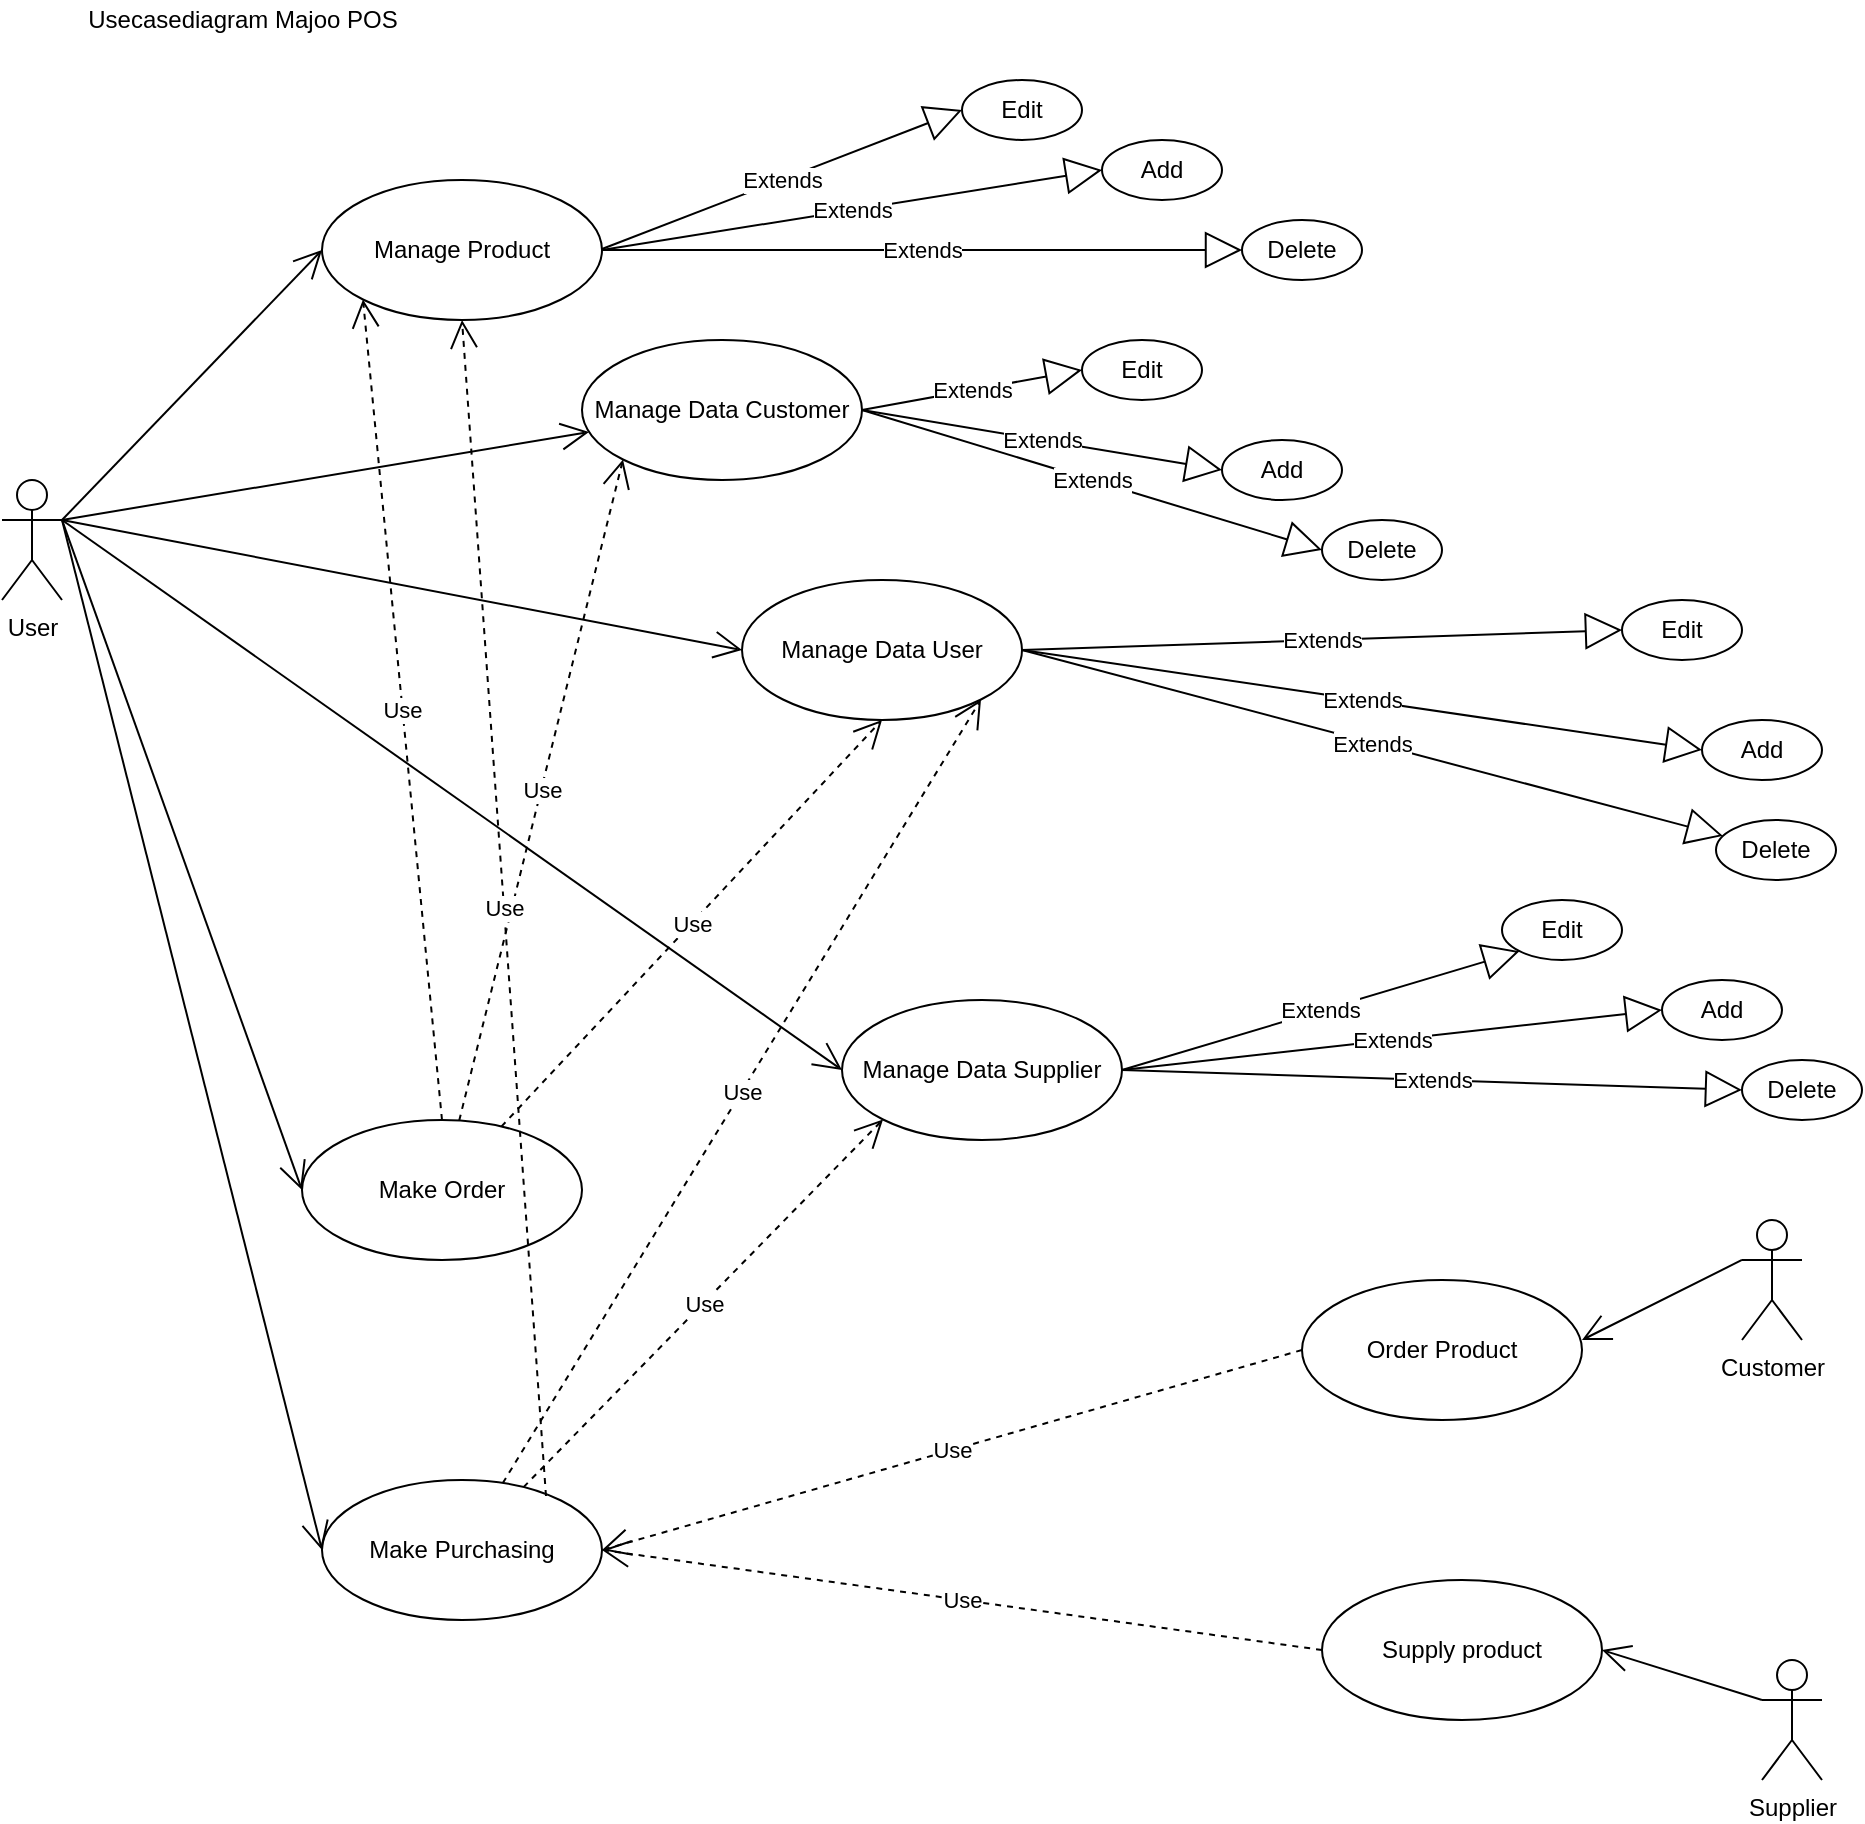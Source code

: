 <mxfile version="16.6.4" type="google"><diagram id="jYoqvcHUAUhI5AwiS-a-" name="Page-1"><mxGraphModel dx="868" dy="1562" grid="1" gridSize="10" guides="1" tooltips="1" connect="1" arrows="1" fold="1" page="1" pageScale="1" pageWidth="827" pageHeight="1169" math="0" shadow="0"><root><mxCell id="0"/><mxCell id="1" parent="0"/><mxCell id="Wz0n2B_EkvewIHxxvDIu-1" value="User" style="shape=umlActor;verticalLabelPosition=bottom;verticalAlign=top;html=1;" parent="1" vertex="1"><mxGeometry x="80" y="180" width="30" height="60" as="geometry"/></mxCell><mxCell id="Wz0n2B_EkvewIHxxvDIu-2" value="Manage Product" style="ellipse;whiteSpace=wrap;html=1;" parent="1" vertex="1"><mxGeometry x="240" y="30" width="140" height="70" as="geometry"/></mxCell><mxCell id="Wz0n2B_EkvewIHxxvDIu-3" value="Customer" style="shape=umlActor;verticalLabelPosition=bottom;verticalAlign=top;html=1;" parent="1" vertex="1"><mxGeometry x="950" y="550" width="30" height="60" as="geometry"/></mxCell><mxCell id="Wz0n2B_EkvewIHxxvDIu-4" value="Manage Data Customer" style="ellipse;whiteSpace=wrap;html=1;" parent="1" vertex="1"><mxGeometry x="370" y="110" width="140" height="70" as="geometry"/></mxCell><mxCell id="Wz0n2B_EkvewIHxxvDIu-5" value="Manage Data User" style="ellipse;whiteSpace=wrap;html=1;" parent="1" vertex="1"><mxGeometry x="450" y="230" width="140" height="70" as="geometry"/></mxCell><mxCell id="Wz0n2B_EkvewIHxxvDIu-6" value="Manage Data Supplier" style="ellipse;whiteSpace=wrap;html=1;" parent="1" vertex="1"><mxGeometry x="500" y="440" width="140" height="70" as="geometry"/></mxCell><mxCell id="Wz0n2B_EkvewIHxxvDIu-7" value="" style="endArrow=open;endFill=1;endSize=12;html=1;rounded=0;entryX=0;entryY=0.5;entryDx=0;entryDy=0;" parent="1" target="Wz0n2B_EkvewIHxxvDIu-2" edge="1"><mxGeometry width="160" relative="1" as="geometry"><mxPoint x="110" y="200" as="sourcePoint"/><mxPoint x="150" y="330" as="targetPoint"/></mxGeometry></mxCell><mxCell id="Wz0n2B_EkvewIHxxvDIu-8" value="" style="endArrow=open;endFill=1;endSize=12;html=1;rounded=0;entryX=0;entryY=0.5;entryDx=0;entryDy=0;" parent="1" target="Wz0n2B_EkvewIHxxvDIu-6" edge="1"><mxGeometry width="160" relative="1" as="geometry"><mxPoint x="110" y="200" as="sourcePoint"/><mxPoint x="140" y="20" as="targetPoint"/></mxGeometry></mxCell><mxCell id="Wz0n2B_EkvewIHxxvDIu-9" value="" style="endArrow=open;endFill=1;endSize=12;html=1;rounded=0;exitX=1;exitY=0.333;exitDx=0;exitDy=0;exitPerimeter=0;" parent="1" source="Wz0n2B_EkvewIHxxvDIu-1" target="Wz0n2B_EkvewIHxxvDIu-4" edge="1"><mxGeometry width="160" relative="1" as="geometry"><mxPoint x="120" y="235" as="sourcePoint"/><mxPoint x="250" y="100" as="targetPoint"/></mxGeometry></mxCell><mxCell id="Wz0n2B_EkvewIHxxvDIu-10" value="" style="endArrow=open;endFill=1;endSize=12;html=1;rounded=0;entryX=0;entryY=0.5;entryDx=0;entryDy=0;" parent="1" target="Wz0n2B_EkvewIHxxvDIu-5" edge="1"><mxGeometry width="160" relative="1" as="geometry"><mxPoint x="110" y="200" as="sourcePoint"/><mxPoint x="250" y="240" as="targetPoint"/></mxGeometry></mxCell><mxCell id="Wz0n2B_EkvewIHxxvDIu-11" value="Supplier" style="shape=umlActor;verticalLabelPosition=bottom;verticalAlign=top;html=1;" parent="1" vertex="1"><mxGeometry x="960" y="770" width="30" height="60" as="geometry"/></mxCell><mxCell id="Wz0n2B_EkvewIHxxvDIu-12" value="Supply product" style="ellipse;whiteSpace=wrap;html=1;" parent="1" vertex="1"><mxGeometry x="740" y="730" width="140" height="70" as="geometry"/></mxCell><mxCell id="Wz0n2B_EkvewIHxxvDIu-13" value="Order Product" style="ellipse;whiteSpace=wrap;html=1;" parent="1" vertex="1"><mxGeometry x="730" y="580" width="140" height="70" as="geometry"/></mxCell><mxCell id="Wz0n2B_EkvewIHxxvDIu-14" value="" style="endArrow=open;endFill=1;endSize=12;html=1;rounded=0;exitX=0;exitY=0.333;exitDx=0;exitDy=0;exitPerimeter=0;" parent="1" source="Wz0n2B_EkvewIHxxvDIu-3" edge="1"><mxGeometry width="160" relative="1" as="geometry"><mxPoint x="260" y="680" as="sourcePoint"/><mxPoint x="870" y="610" as="targetPoint"/></mxGeometry></mxCell><mxCell id="Wz0n2B_EkvewIHxxvDIu-15" value="" style="endArrow=open;endFill=1;endSize=12;html=1;rounded=0;entryX=1;entryY=0.5;entryDx=0;entryDy=0;exitX=0;exitY=0.333;exitDx=0;exitDy=0;exitPerimeter=0;" parent="1" source="Wz0n2B_EkvewIHxxvDIu-11" target="Wz0n2B_EkvewIHxxvDIu-12" edge="1"><mxGeometry width="160" relative="1" as="geometry"><mxPoint x="220" y="667.5" as="sourcePoint"/><mxPoint x="350" y="862.5" as="targetPoint"/></mxGeometry></mxCell><mxCell id="Wz0n2B_EkvewIHxxvDIu-16" value="Add" style="ellipse;whiteSpace=wrap;html=1;" parent="1" vertex="1"><mxGeometry x="630" y="10" width="60" height="30" as="geometry"/></mxCell><mxCell id="Wz0n2B_EkvewIHxxvDIu-17" value="Edit" style="ellipse;whiteSpace=wrap;html=1;" parent="1" vertex="1"><mxGeometry x="560" y="-20" width="60" height="30" as="geometry"/></mxCell><mxCell id="Wz0n2B_EkvewIHxxvDIu-18" value="Delete" style="ellipse;whiteSpace=wrap;html=1;" parent="1" vertex="1"><mxGeometry x="700" y="50" width="60" height="30" as="geometry"/></mxCell><mxCell id="Wz0n2B_EkvewIHxxvDIu-28" value="Extends" style="endArrow=block;endSize=16;endFill=0;html=1;rounded=0;exitX=1;exitY=0.5;exitDx=0;exitDy=0;entryX=0;entryY=0.5;entryDx=0;entryDy=0;" parent="1" source="Wz0n2B_EkvewIHxxvDIu-2" target="Wz0n2B_EkvewIHxxvDIu-16" edge="1"><mxGeometry width="160" relative="1" as="geometry"><mxPoint x="440" y="90" as="sourcePoint"/><mxPoint x="600" y="90" as="targetPoint"/></mxGeometry></mxCell><mxCell id="Wz0n2B_EkvewIHxxvDIu-33" value="Extends" style="endArrow=block;endSize=16;endFill=0;html=1;rounded=0;entryX=0;entryY=0.5;entryDx=0;entryDy=0;" parent="1" target="Wz0n2B_EkvewIHxxvDIu-17" edge="1"><mxGeometry width="160" relative="1" as="geometry"><mxPoint x="380" y="64.5" as="sourcePoint"/><mxPoint x="540" y="64.5" as="targetPoint"/></mxGeometry></mxCell><mxCell id="Wz0n2B_EkvewIHxxvDIu-34" value="Add" style="ellipse;whiteSpace=wrap;html=1;" parent="1" vertex="1"><mxGeometry x="690" y="160" width="60" height="30" as="geometry"/></mxCell><mxCell id="Wz0n2B_EkvewIHxxvDIu-35" value="Edit" style="ellipse;whiteSpace=wrap;html=1;" parent="1" vertex="1"><mxGeometry x="620" y="110" width="60" height="30" as="geometry"/></mxCell><mxCell id="Wz0n2B_EkvewIHxxvDIu-36" value="Delete" style="ellipse;whiteSpace=wrap;html=1;" parent="1" vertex="1"><mxGeometry x="740" y="200" width="60" height="30" as="geometry"/></mxCell><mxCell id="Wz0n2B_EkvewIHxxvDIu-37" value="Extends" style="endArrow=block;endSize=16;endFill=0;html=1;rounded=0;exitX=1;exitY=0.5;exitDx=0;exitDy=0;entryX=0;entryY=0.5;entryDx=0;entryDy=0;" parent="1" target="Wz0n2B_EkvewIHxxvDIu-34" edge="1" source="Wz0n2B_EkvewIHxxvDIu-4"><mxGeometry width="160" relative="1" as="geometry"><mxPoint x="380" y="175" as="sourcePoint"/><mxPoint x="600" y="200" as="targetPoint"/></mxGeometry></mxCell><mxCell id="Wz0n2B_EkvewIHxxvDIu-38" value="Extends" style="endArrow=block;endSize=16;endFill=0;html=1;rounded=0;entryX=0;entryY=0.5;entryDx=0;entryDy=0;exitX=1;exitY=0.5;exitDx=0;exitDy=0;" parent="1" target="Wz0n2B_EkvewIHxxvDIu-35" edge="1" source="Wz0n2B_EkvewIHxxvDIu-4"><mxGeometry width="160" relative="1" as="geometry"><mxPoint x="380" y="174.5" as="sourcePoint"/><mxPoint x="540" y="174.5" as="targetPoint"/></mxGeometry></mxCell><mxCell id="Wz0n2B_EkvewIHxxvDIu-39" value="Add" style="ellipse;whiteSpace=wrap;html=1;" parent="1" vertex="1"><mxGeometry x="930" y="300" width="60" height="30" as="geometry"/></mxCell><mxCell id="Wz0n2B_EkvewIHxxvDIu-40" value="Edit" style="ellipse;whiteSpace=wrap;html=1;" parent="1" vertex="1"><mxGeometry x="890" y="240" width="60" height="30" as="geometry"/></mxCell><mxCell id="Wz0n2B_EkvewIHxxvDIu-41" value="Delete" style="ellipse;whiteSpace=wrap;html=1;" parent="1" vertex="1"><mxGeometry x="937" y="350" width="60" height="30" as="geometry"/></mxCell><mxCell id="Wz0n2B_EkvewIHxxvDIu-43" value="Extends" style="endArrow=block;endSize=16;endFill=0;html=1;rounded=0;entryX=0;entryY=0.5;entryDx=0;entryDy=0;exitX=1;exitY=0.5;exitDx=0;exitDy=0;" parent="1" target="Wz0n2B_EkvewIHxxvDIu-40" edge="1" source="Wz0n2B_EkvewIHxxvDIu-5"><mxGeometry width="160" relative="1" as="geometry"><mxPoint x="380" y="284.5" as="sourcePoint"/><mxPoint x="540" y="284.5" as="targetPoint"/></mxGeometry></mxCell><mxCell id="Wz0n2B_EkvewIHxxvDIu-44" value="Add" style="ellipse;whiteSpace=wrap;html=1;" parent="1" vertex="1"><mxGeometry x="910" y="430" width="60" height="30" as="geometry"/></mxCell><mxCell id="Wz0n2B_EkvewIHxxvDIu-45" value="Edit" style="ellipse;whiteSpace=wrap;html=1;" parent="1" vertex="1"><mxGeometry x="830" y="390" width="60" height="30" as="geometry"/></mxCell><mxCell id="Wz0n2B_EkvewIHxxvDIu-46" value="Delete" style="ellipse;whiteSpace=wrap;html=1;" parent="1" vertex="1"><mxGeometry x="950" y="470" width="60" height="30" as="geometry"/></mxCell><mxCell id="Wz0n2B_EkvewIHxxvDIu-49" value="Extends" style="endArrow=block;endSize=16;endFill=0;html=1;rounded=0;exitX=1;exitY=0.5;exitDx=0;exitDy=0;entryX=0;entryY=0.5;entryDx=0;entryDy=0;" parent="1" source="Wz0n2B_EkvewIHxxvDIu-2" target="Wz0n2B_EkvewIHxxvDIu-18" edge="1"><mxGeometry width="160" relative="1" as="geometry"><mxPoint x="390" y="75" as="sourcePoint"/><mxPoint x="560" y="85" as="targetPoint"/></mxGeometry></mxCell><mxCell id="Wz0n2B_EkvewIHxxvDIu-50" value="Extends" style="endArrow=block;endSize=16;endFill=0;html=1;rounded=0;exitX=1;exitY=0.5;exitDx=0;exitDy=0;entryX=0;entryY=0.5;entryDx=0;entryDy=0;" parent="1" source="Wz0n2B_EkvewIHxxvDIu-4" edge="1" target="Wz0n2B_EkvewIHxxvDIu-36"><mxGeometry width="160" relative="1" as="geometry"><mxPoint x="380" y="170" as="sourcePoint"/><mxPoint x="600" y="230" as="targetPoint"/></mxGeometry></mxCell><mxCell id="Wz0n2B_EkvewIHxxvDIu-51" value="Extends" style="endArrow=block;endSize=16;endFill=0;html=1;rounded=0;exitX=1;exitY=0.5;exitDx=0;exitDy=0;" parent="1" source="Wz0n2B_EkvewIHxxvDIu-5" edge="1" target="Wz0n2B_EkvewIHxxvDIu-41"><mxGeometry width="160" relative="1" as="geometry"><mxPoint x="380" y="280" as="sourcePoint"/><mxPoint x="600" y="340" as="targetPoint"/></mxGeometry></mxCell><mxCell id="Wz0n2B_EkvewIHxxvDIu-52" value="Extends" style="endArrow=block;endSize=16;endFill=0;html=1;rounded=0;exitX=1;exitY=0.5;exitDx=0;exitDy=0;entryX=0;entryY=0.5;entryDx=0;entryDy=0;" parent="1" source="Wz0n2B_EkvewIHxxvDIu-6" target="Wz0n2B_EkvewIHxxvDIu-46" edge="1"><mxGeometry width="160" relative="1" as="geometry"><mxPoint x="410" y="430" as="sourcePoint"/><mxPoint x="630" y="490" as="targetPoint"/></mxGeometry></mxCell><mxCell id="Wz0n2B_EkvewIHxxvDIu-53" value="Make Order" style="ellipse;whiteSpace=wrap;html=1;" parent="1" vertex="1"><mxGeometry x="230" y="500" width="140" height="70" as="geometry"/></mxCell><mxCell id="Wz0n2B_EkvewIHxxvDIu-54" value="Make Purchasing" style="ellipse;whiteSpace=wrap;html=1;" parent="1" vertex="1"><mxGeometry x="240" y="680" width="140" height="70" as="geometry"/></mxCell><mxCell id="Wz0n2B_EkvewIHxxvDIu-55" value="" style="endArrow=open;endFill=1;endSize=12;html=1;rounded=0;entryX=0;entryY=0.5;entryDx=0;entryDy=0;exitX=1;exitY=0.333;exitDx=0;exitDy=0;exitPerimeter=0;" parent="1" source="Wz0n2B_EkvewIHxxvDIu-1" target="Wz0n2B_EkvewIHxxvDIu-53" edge="1"><mxGeometry width="160" relative="1" as="geometry"><mxPoint x="110" y="297.5" as="sourcePoint"/><mxPoint x="240" y="492.5" as="targetPoint"/></mxGeometry></mxCell><mxCell id="Wz0n2B_EkvewIHxxvDIu-56" value="" style="endArrow=open;endFill=1;endSize=12;html=1;rounded=0;entryX=0;entryY=0.5;entryDx=0;entryDy=0;" parent="1" target="Wz0n2B_EkvewIHxxvDIu-54" edge="1"><mxGeometry width="160" relative="1" as="geometry"><mxPoint x="110" y="200" as="sourcePoint"/><mxPoint x="180" y="552.5" as="targetPoint"/></mxGeometry></mxCell><mxCell id="Wz0n2B_EkvewIHxxvDIu-57" value="Use" style="endArrow=open;endSize=12;dashed=1;html=1;rounded=0;entryX=0;entryY=1;entryDx=0;entryDy=0;" parent="1" source="Wz0n2B_EkvewIHxxvDIu-53" target="Wz0n2B_EkvewIHxxvDIu-4" edge="1"><mxGeometry width="160" relative="1" as="geometry"><mxPoint x="410" y="850" as="sourcePoint"/><mxPoint x="570" y="850" as="targetPoint"/></mxGeometry></mxCell><mxCell id="Wz0n2B_EkvewIHxxvDIu-58" value="Use" style="endArrow=open;endSize=12;dashed=1;html=1;rounded=0;entryX=1;entryY=0.5;entryDx=0;entryDy=0;exitX=0;exitY=0.5;exitDx=0;exitDy=0;" parent="1" source="Wz0n2B_EkvewIHxxvDIu-12" target="Wz0n2B_EkvewIHxxvDIu-54" edge="1"><mxGeometry width="160" relative="1" as="geometry"><mxPoint x="720" y="660" as="sourcePoint"/><mxPoint x="370" y="670" as="targetPoint"/></mxGeometry></mxCell><mxCell id="TcvA6ziNEwoV64hwojft-1" value="Use" style="endArrow=open;endSize=12;dashed=1;html=1;rounded=0;entryX=0;entryY=1;entryDx=0;entryDy=0;exitX=0.5;exitY=0;exitDx=0;exitDy=0;" edge="1" parent="1" source="Wz0n2B_EkvewIHxxvDIu-53" target="Wz0n2B_EkvewIHxxvDIu-2"><mxGeometry width="160" relative="1" as="geometry"><mxPoint x="730" y="535" as="sourcePoint"/><mxPoint x="380" y="545" as="targetPoint"/></mxGeometry></mxCell><mxCell id="TcvA6ziNEwoV64hwojft-2" value="Use" style="endArrow=open;endSize=12;dashed=1;html=1;rounded=0;entryX=0;entryY=1;entryDx=0;entryDy=0;" edge="1" parent="1" source="Wz0n2B_EkvewIHxxvDIu-54" target="Wz0n2B_EkvewIHxxvDIu-6"><mxGeometry width="160" relative="1" as="geometry"><mxPoint x="740" y="545" as="sourcePoint"/><mxPoint x="390" y="555" as="targetPoint"/></mxGeometry></mxCell><mxCell id="TcvA6ziNEwoV64hwojft-3" value="Use" style="endArrow=open;endSize=12;dashed=1;html=1;rounded=0;entryX=0.5;entryY=1;entryDx=0;entryDy=0;exitX=0.8;exitY=0.114;exitDx=0;exitDy=0;exitPerimeter=0;" edge="1" parent="1" source="Wz0n2B_EkvewIHxxvDIu-54" target="Wz0n2B_EkvewIHxxvDIu-2"><mxGeometry width="160" relative="1" as="geometry"><mxPoint x="750" y="555" as="sourcePoint"/><mxPoint x="400" y="565" as="targetPoint"/></mxGeometry></mxCell><mxCell id="TcvA6ziNEwoV64hwojft-4" value="Use" style="endArrow=open;endSize=12;dashed=1;html=1;rounded=0;entryX=0.5;entryY=1;entryDx=0;entryDy=0;" edge="1" parent="1" source="Wz0n2B_EkvewIHxxvDIu-53" target="Wz0n2B_EkvewIHxxvDIu-5"><mxGeometry width="160" relative="1" as="geometry"><mxPoint x="760" y="565" as="sourcePoint"/><mxPoint x="410" y="575" as="targetPoint"/></mxGeometry></mxCell><mxCell id="TcvA6ziNEwoV64hwojft-5" value="Extends" style="endArrow=block;endSize=16;endFill=0;html=1;rounded=0;exitX=1;exitY=0.5;exitDx=0;exitDy=0;entryX=0;entryY=0.5;entryDx=0;entryDy=0;" edge="1" parent="1" source="Wz0n2B_EkvewIHxxvDIu-5" target="Wz0n2B_EkvewIHxxvDIu-39"><mxGeometry width="160" relative="1" as="geometry"><mxPoint x="370" y="265" as="sourcePoint"/><mxPoint x="779.721" y="358.758" as="targetPoint"/></mxGeometry></mxCell><mxCell id="TcvA6ziNEwoV64hwojft-6" value="Extends" style="endArrow=block;endSize=16;endFill=0;html=1;rounded=0;exitX=1;exitY=0.5;exitDx=0;exitDy=0;entryX=0;entryY=0.5;entryDx=0;entryDy=0;" edge="1" parent="1" source="Wz0n2B_EkvewIHxxvDIu-6" target="Wz0n2B_EkvewIHxxvDIu-44"><mxGeometry width="160" relative="1" as="geometry"><mxPoint x="650" y="485" as="sourcePoint"/><mxPoint x="960" y="495" as="targetPoint"/></mxGeometry></mxCell><mxCell id="TcvA6ziNEwoV64hwojft-7" value="Extends" style="endArrow=block;endSize=16;endFill=0;html=1;rounded=0;exitX=1;exitY=0.5;exitDx=0;exitDy=0;entryX=0;entryY=1;entryDx=0;entryDy=0;" edge="1" parent="1" source="Wz0n2B_EkvewIHxxvDIu-6" target="Wz0n2B_EkvewIHxxvDIu-45"><mxGeometry width="160" relative="1" as="geometry"><mxPoint x="660" y="495" as="sourcePoint"/><mxPoint x="970" y="505" as="targetPoint"/></mxGeometry></mxCell><mxCell id="TcvA6ziNEwoV64hwojft-8" value="Use" style="endArrow=open;endSize=12;dashed=1;html=1;rounded=0;entryX=1;entryY=1;entryDx=0;entryDy=0;" edge="1" parent="1" source="Wz0n2B_EkvewIHxxvDIu-54" target="Wz0n2B_EkvewIHxxvDIu-5"><mxGeometry width="160" relative="1" as="geometry"><mxPoint x="340" y="640" as="sourcePoint"/><mxPoint x="530.503" y="509.749" as="targetPoint"/></mxGeometry></mxCell><mxCell id="TcvA6ziNEwoV64hwojft-9" value="Use" style="endArrow=open;endSize=12;dashed=1;html=1;rounded=0;entryX=1;entryY=0.5;entryDx=0;entryDy=0;exitX=0;exitY=0.5;exitDx=0;exitDy=0;" edge="1" parent="1" source="Wz0n2B_EkvewIHxxvDIu-13" target="Wz0n2B_EkvewIHxxvDIu-54"><mxGeometry width="160" relative="1" as="geometry"><mxPoint x="750" y="775" as="sourcePoint"/><mxPoint x="390" y="725" as="targetPoint"/></mxGeometry></mxCell><mxCell id="TcvA6ziNEwoV64hwojft-10" value="Usecasediagram Majoo POS" style="text;html=1;align=center;verticalAlign=middle;resizable=0;points=[];autosize=1;strokeColor=none;fillColor=none;" vertex="1" parent="1"><mxGeometry x="115" y="-60" width="170" height="20" as="geometry"/></mxCell></root></mxGraphModel></diagram></mxfile>